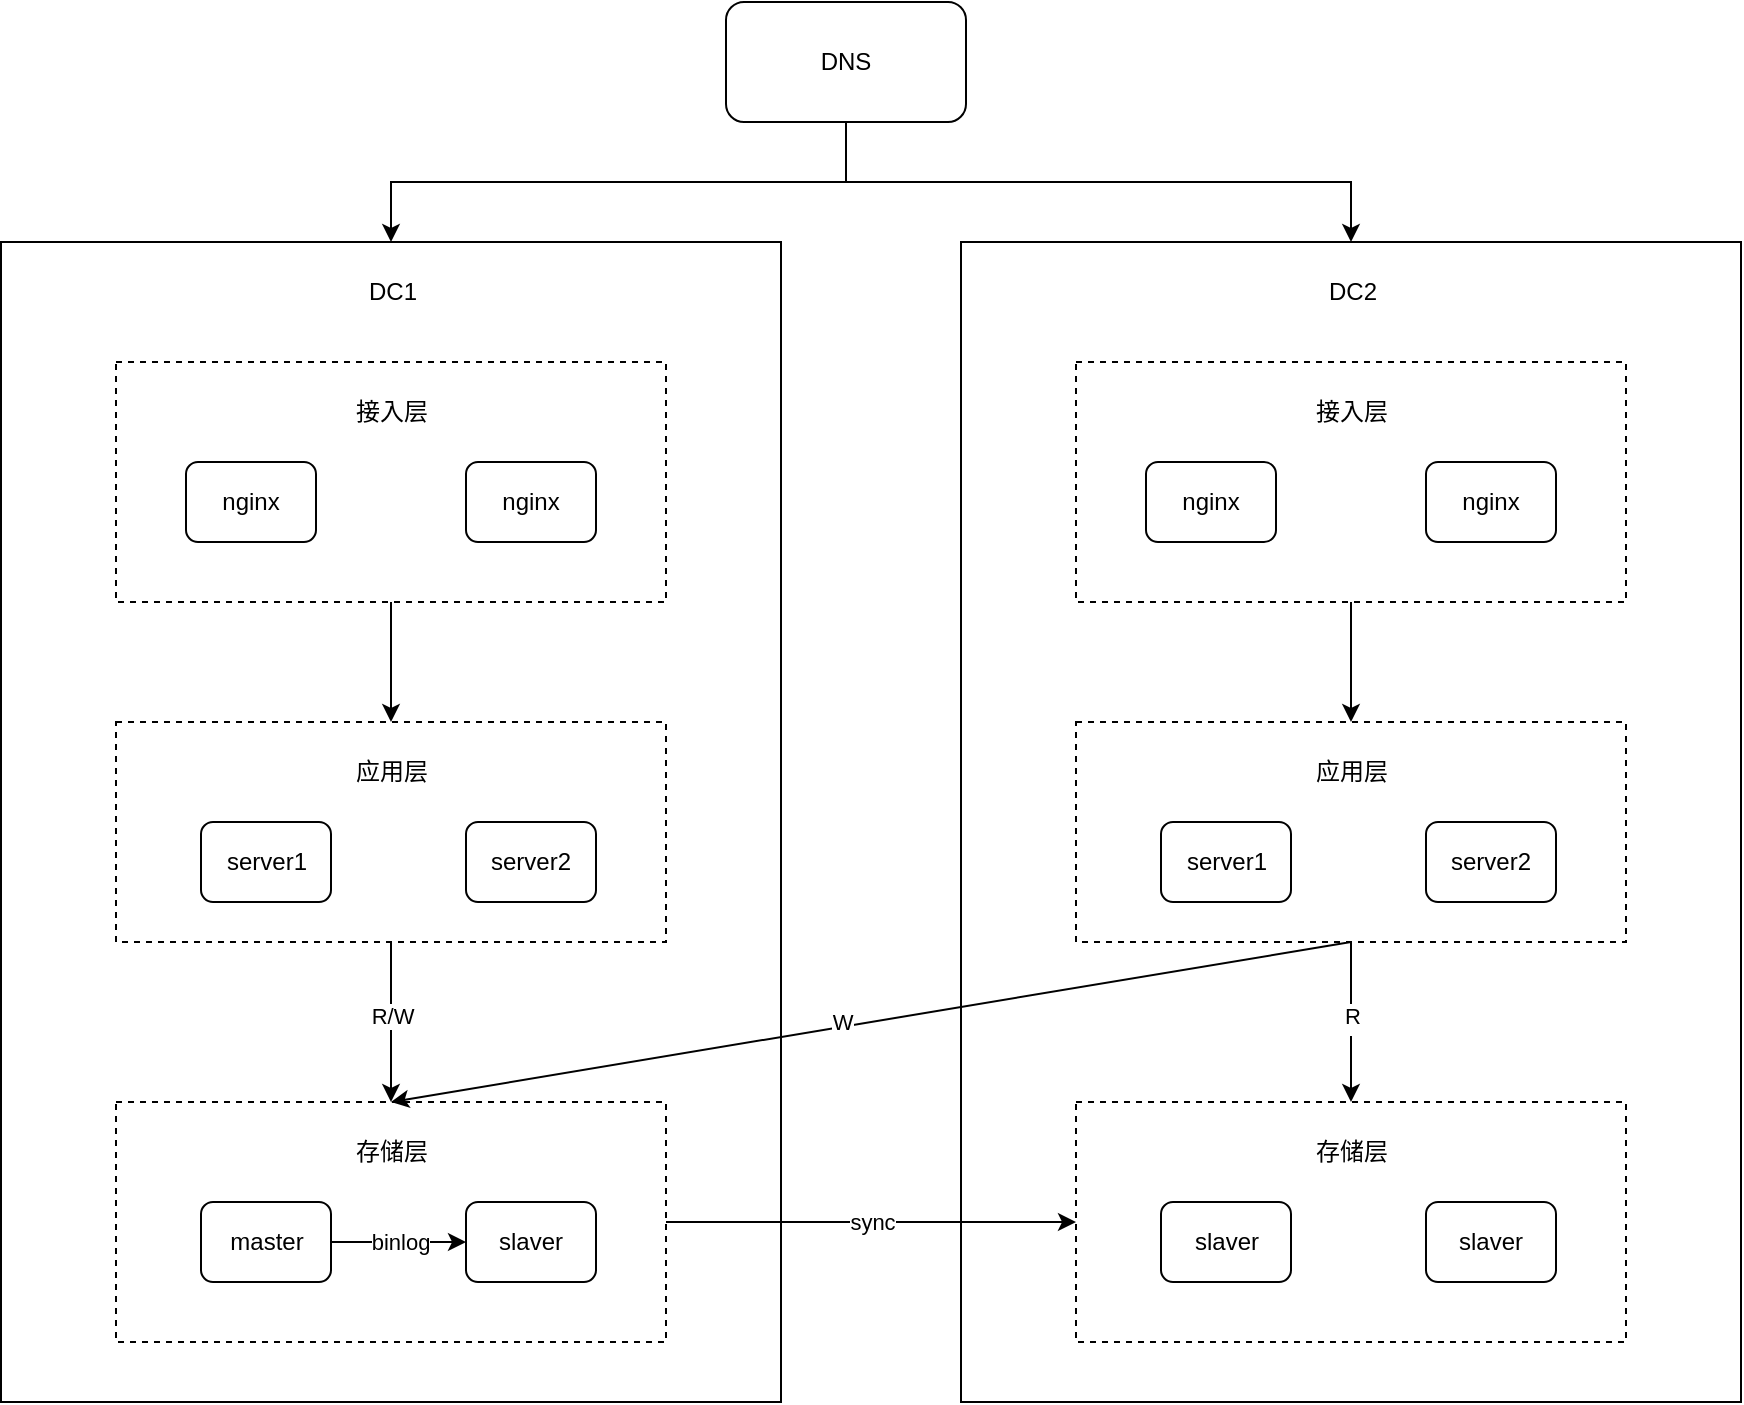 <mxfile version="21.1.9" type="github">
  <diagram name="第 1 页" id="i0KEWKT4QkWftTb26kGe">
    <mxGraphModel dx="1434" dy="764" grid="1" gridSize="10" guides="1" tooltips="1" connect="1" arrows="1" fold="1" page="1" pageScale="1" pageWidth="1169" pageHeight="1654" math="0" shadow="0">
      <root>
        <mxCell id="0" />
        <mxCell id="1" parent="0" />
        <mxCell id="OsukWyG0uSGKKcspRY22-49" value="" style="rounded=0;whiteSpace=wrap;html=1;" vertex="1" parent="1">
          <mxGeometry x="629.5" y="230" width="390" height="580" as="geometry" />
        </mxCell>
        <mxCell id="OsukWyG0uSGKKcspRY22-48" value="" style="rounded=0;whiteSpace=wrap;html=1;" vertex="1" parent="1">
          <mxGeometry x="149.5" y="230" width="390" height="580" as="geometry" />
        </mxCell>
        <mxCell id="OsukWyG0uSGKKcspRY22-50" style="edgeStyle=orthogonalEdgeStyle;rounded=0;orthogonalLoop=1;jettySize=auto;html=1;exitX=0.5;exitY=1;exitDx=0;exitDy=0;entryX=0.5;entryY=0;entryDx=0;entryDy=0;" edge="1" parent="1" source="OsukWyG0uSGKKcspRY22-1" target="OsukWyG0uSGKKcspRY22-48">
          <mxGeometry relative="1" as="geometry" />
        </mxCell>
        <mxCell id="OsukWyG0uSGKKcspRY22-51" style="edgeStyle=orthogonalEdgeStyle;rounded=0;orthogonalLoop=1;jettySize=auto;html=1;exitX=0.5;exitY=1;exitDx=0;exitDy=0;entryX=0.5;entryY=0;entryDx=0;entryDy=0;" edge="1" parent="1" source="OsukWyG0uSGKKcspRY22-1" target="OsukWyG0uSGKKcspRY22-49">
          <mxGeometry relative="1" as="geometry" />
        </mxCell>
        <mxCell id="OsukWyG0uSGKKcspRY22-1" value="DNS" style="rounded=1;whiteSpace=wrap;html=1;" vertex="1" parent="1">
          <mxGeometry x="512" y="110" width="120" height="60" as="geometry" />
        </mxCell>
        <mxCell id="OsukWyG0uSGKKcspRY22-4" value="DC1" style="text;html=1;align=center;verticalAlign=middle;resizable=0;points=[];autosize=1;strokeColor=none;fillColor=none;" vertex="1" parent="1">
          <mxGeometry x="319.5" y="240" width="50" height="30" as="geometry" />
        </mxCell>
        <mxCell id="OsukWyG0uSGKKcspRY22-23" style="edgeStyle=orthogonalEdgeStyle;rounded=0;orthogonalLoop=1;jettySize=auto;html=1;exitX=0.5;exitY=1;exitDx=0;exitDy=0;entryX=0.5;entryY=0;entryDx=0;entryDy=0;" edge="1" parent="1" source="OsukWyG0uSGKKcspRY22-5" target="OsukWyG0uSGKKcspRY22-13">
          <mxGeometry relative="1" as="geometry" />
        </mxCell>
        <mxCell id="OsukWyG0uSGKKcspRY22-5" value="" style="rounded=0;whiteSpace=wrap;html=1;dashed=1;" vertex="1" parent="1">
          <mxGeometry x="207" y="290" width="275" height="120" as="geometry" />
        </mxCell>
        <mxCell id="OsukWyG0uSGKKcspRY22-6" value="接入层" style="text;html=1;strokeColor=none;fillColor=none;align=center;verticalAlign=middle;whiteSpace=wrap;rounded=0;" vertex="1" parent="1">
          <mxGeometry x="314.5" y="300" width="60" height="30" as="geometry" />
        </mxCell>
        <mxCell id="OsukWyG0uSGKKcspRY22-7" value="nginx" style="rounded=1;whiteSpace=wrap;html=1;" vertex="1" parent="1">
          <mxGeometry x="242" y="340" width="65" height="40" as="geometry" />
        </mxCell>
        <mxCell id="OsukWyG0uSGKKcspRY22-8" value="nginx" style="rounded=1;whiteSpace=wrap;html=1;" vertex="1" parent="1">
          <mxGeometry x="382" y="340" width="65" height="40" as="geometry" />
        </mxCell>
        <mxCell id="OsukWyG0uSGKKcspRY22-24" style="edgeStyle=orthogonalEdgeStyle;rounded=0;orthogonalLoop=1;jettySize=auto;html=1;exitX=0.5;exitY=1;exitDx=0;exitDy=0;" edge="1" parent="1" source="OsukWyG0uSGKKcspRY22-13" target="OsukWyG0uSGKKcspRY22-17">
          <mxGeometry relative="1" as="geometry" />
        </mxCell>
        <mxCell id="OsukWyG0uSGKKcspRY22-25" value="R/W" style="edgeLabel;html=1;align=center;verticalAlign=middle;resizable=0;points=[];" vertex="1" connectable="0" parent="OsukWyG0uSGKKcspRY22-24">
          <mxGeometry x="-0.289" y="1" relative="1" as="geometry">
            <mxPoint x="-1" y="8" as="offset" />
          </mxGeometry>
        </mxCell>
        <mxCell id="OsukWyG0uSGKKcspRY22-13" value="" style="rounded=0;whiteSpace=wrap;html=1;dashed=1;" vertex="1" parent="1">
          <mxGeometry x="207" y="470" width="275" height="110" as="geometry" />
        </mxCell>
        <mxCell id="OsukWyG0uSGKKcspRY22-14" value="server2" style="rounded=1;whiteSpace=wrap;html=1;" vertex="1" parent="1">
          <mxGeometry x="382" y="520" width="65" height="40" as="geometry" />
        </mxCell>
        <mxCell id="OsukWyG0uSGKKcspRY22-15" value="server1" style="rounded=1;whiteSpace=wrap;html=1;" vertex="1" parent="1">
          <mxGeometry x="249.5" y="520" width="65" height="40" as="geometry" />
        </mxCell>
        <mxCell id="OsukWyG0uSGKKcspRY22-16" value="应用层" style="text;html=1;strokeColor=none;fillColor=none;align=center;verticalAlign=middle;whiteSpace=wrap;rounded=0;" vertex="1" parent="1">
          <mxGeometry x="314.5" y="480" width="60" height="30" as="geometry" />
        </mxCell>
        <mxCell id="OsukWyG0uSGKKcspRY22-46" value="sync" style="edgeStyle=orthogonalEdgeStyle;rounded=0;orthogonalLoop=1;jettySize=auto;html=1;exitX=1;exitY=0.5;exitDx=0;exitDy=0;entryX=0;entryY=0.5;entryDx=0;entryDy=0;" edge="1" parent="1" source="OsukWyG0uSGKKcspRY22-17" target="OsukWyG0uSGKKcspRY22-39">
          <mxGeometry relative="1" as="geometry" />
        </mxCell>
        <mxCell id="OsukWyG0uSGKKcspRY22-17" value="" style="rounded=0;whiteSpace=wrap;html=1;dashed=1;" vertex="1" parent="1">
          <mxGeometry x="207" y="660" width="275" height="120" as="geometry" />
        </mxCell>
        <mxCell id="OsukWyG0uSGKKcspRY22-18" value="slaver" style="rounded=1;whiteSpace=wrap;html=1;" vertex="1" parent="1">
          <mxGeometry x="382" y="710" width="65" height="40" as="geometry" />
        </mxCell>
        <mxCell id="OsukWyG0uSGKKcspRY22-26" value="binlog" style="edgeStyle=orthogonalEdgeStyle;rounded=0;orthogonalLoop=1;jettySize=auto;html=1;exitX=1;exitY=0.5;exitDx=0;exitDy=0;entryX=0;entryY=0.5;entryDx=0;entryDy=0;" edge="1" parent="1" source="OsukWyG0uSGKKcspRY22-19" target="OsukWyG0uSGKKcspRY22-18">
          <mxGeometry relative="1" as="geometry" />
        </mxCell>
        <mxCell id="OsukWyG0uSGKKcspRY22-19" value="master" style="rounded=1;whiteSpace=wrap;html=1;" vertex="1" parent="1">
          <mxGeometry x="249.5" y="710" width="65" height="40" as="geometry" />
        </mxCell>
        <mxCell id="OsukWyG0uSGKKcspRY22-20" value="存储层" style="text;html=1;strokeColor=none;fillColor=none;align=center;verticalAlign=middle;whiteSpace=wrap;rounded=0;" vertex="1" parent="1">
          <mxGeometry x="314.5" y="670" width="60" height="30" as="geometry" />
        </mxCell>
        <mxCell id="OsukWyG0uSGKKcspRY22-27" value="DC2" style="text;html=1;align=center;verticalAlign=middle;resizable=0;points=[];autosize=1;strokeColor=none;fillColor=none;" vertex="1" parent="1">
          <mxGeometry x="799.5" y="240" width="50" height="30" as="geometry" />
        </mxCell>
        <mxCell id="OsukWyG0uSGKKcspRY22-28" style="edgeStyle=orthogonalEdgeStyle;rounded=0;orthogonalLoop=1;jettySize=auto;html=1;exitX=0.5;exitY=1;exitDx=0;exitDy=0;entryX=0.5;entryY=0;entryDx=0;entryDy=0;" edge="1" source="OsukWyG0uSGKKcspRY22-29" target="OsukWyG0uSGKKcspRY22-35" parent="1">
          <mxGeometry relative="1" as="geometry" />
        </mxCell>
        <mxCell id="OsukWyG0uSGKKcspRY22-29" value="" style="rounded=0;whiteSpace=wrap;html=1;dashed=1;" vertex="1" parent="1">
          <mxGeometry x="687" y="290" width="275" height="120" as="geometry" />
        </mxCell>
        <mxCell id="OsukWyG0uSGKKcspRY22-30" value="接入层" style="text;html=1;strokeColor=none;fillColor=none;align=center;verticalAlign=middle;whiteSpace=wrap;rounded=0;" vertex="1" parent="1">
          <mxGeometry x="794.5" y="300" width="60" height="30" as="geometry" />
        </mxCell>
        <mxCell id="OsukWyG0uSGKKcspRY22-31" value="nginx" style="rounded=1;whiteSpace=wrap;html=1;" vertex="1" parent="1">
          <mxGeometry x="722" y="340" width="65" height="40" as="geometry" />
        </mxCell>
        <mxCell id="OsukWyG0uSGKKcspRY22-32" value="nginx" style="rounded=1;whiteSpace=wrap;html=1;" vertex="1" parent="1">
          <mxGeometry x="862" y="340" width="65" height="40" as="geometry" />
        </mxCell>
        <mxCell id="OsukWyG0uSGKKcspRY22-33" value="R" style="edgeStyle=orthogonalEdgeStyle;rounded=0;orthogonalLoop=1;jettySize=auto;html=1;exitX=0.5;exitY=1;exitDx=0;exitDy=0;" edge="1" source="OsukWyG0uSGKKcspRY22-35" target="OsukWyG0uSGKKcspRY22-39" parent="1">
          <mxGeometry relative="1" as="geometry" />
        </mxCell>
        <mxCell id="OsukWyG0uSGKKcspRY22-34" value="R" style="edgeLabel;html=1;align=center;verticalAlign=middle;resizable=0;points=[];" vertex="1" connectable="0" parent="OsukWyG0uSGKKcspRY22-33">
          <mxGeometry x="-0.289" y="1" relative="1" as="geometry">
            <mxPoint x="-1" y="8" as="offset" />
          </mxGeometry>
        </mxCell>
        <mxCell id="OsukWyG0uSGKKcspRY22-44" style="rounded=0;orthogonalLoop=1;jettySize=auto;html=1;exitX=0.5;exitY=1;exitDx=0;exitDy=0;entryX=0.5;entryY=0;entryDx=0;entryDy=0;" edge="1" parent="1" source="OsukWyG0uSGKKcspRY22-35" target="OsukWyG0uSGKKcspRY22-17">
          <mxGeometry relative="1" as="geometry" />
        </mxCell>
        <mxCell id="OsukWyG0uSGKKcspRY22-45" value="W" style="edgeLabel;html=1;align=center;verticalAlign=middle;resizable=0;points=[];" vertex="1" connectable="0" parent="OsukWyG0uSGKKcspRY22-44">
          <mxGeometry x="0.059" y="-3" relative="1" as="geometry">
            <mxPoint as="offset" />
          </mxGeometry>
        </mxCell>
        <mxCell id="OsukWyG0uSGKKcspRY22-35" value="" style="rounded=0;whiteSpace=wrap;html=1;dashed=1;" vertex="1" parent="1">
          <mxGeometry x="687" y="470" width="275" height="110" as="geometry" />
        </mxCell>
        <mxCell id="OsukWyG0uSGKKcspRY22-36" value="server2" style="rounded=1;whiteSpace=wrap;html=1;" vertex="1" parent="1">
          <mxGeometry x="862" y="520" width="65" height="40" as="geometry" />
        </mxCell>
        <mxCell id="OsukWyG0uSGKKcspRY22-37" value="server1" style="rounded=1;whiteSpace=wrap;html=1;" vertex="1" parent="1">
          <mxGeometry x="729.5" y="520" width="65" height="40" as="geometry" />
        </mxCell>
        <mxCell id="OsukWyG0uSGKKcspRY22-38" value="应用层" style="text;html=1;strokeColor=none;fillColor=none;align=center;verticalAlign=middle;whiteSpace=wrap;rounded=0;" vertex="1" parent="1">
          <mxGeometry x="794.5" y="480" width="60" height="30" as="geometry" />
        </mxCell>
        <mxCell id="OsukWyG0uSGKKcspRY22-39" value="" style="rounded=0;whiteSpace=wrap;html=1;dashed=1;" vertex="1" parent="1">
          <mxGeometry x="687" y="660" width="275" height="120" as="geometry" />
        </mxCell>
        <mxCell id="OsukWyG0uSGKKcspRY22-40" value="slaver" style="rounded=1;whiteSpace=wrap;html=1;" vertex="1" parent="1">
          <mxGeometry x="862" y="710" width="65" height="40" as="geometry" />
        </mxCell>
        <mxCell id="OsukWyG0uSGKKcspRY22-42" value="slaver" style="rounded=1;whiteSpace=wrap;html=1;" vertex="1" parent="1">
          <mxGeometry x="729.5" y="710" width="65" height="40" as="geometry" />
        </mxCell>
        <mxCell id="OsukWyG0uSGKKcspRY22-43" value="存储层" style="text;html=1;strokeColor=none;fillColor=none;align=center;verticalAlign=middle;whiteSpace=wrap;rounded=0;" vertex="1" parent="1">
          <mxGeometry x="794.5" y="670" width="60" height="30" as="geometry" />
        </mxCell>
      </root>
    </mxGraphModel>
  </diagram>
</mxfile>
